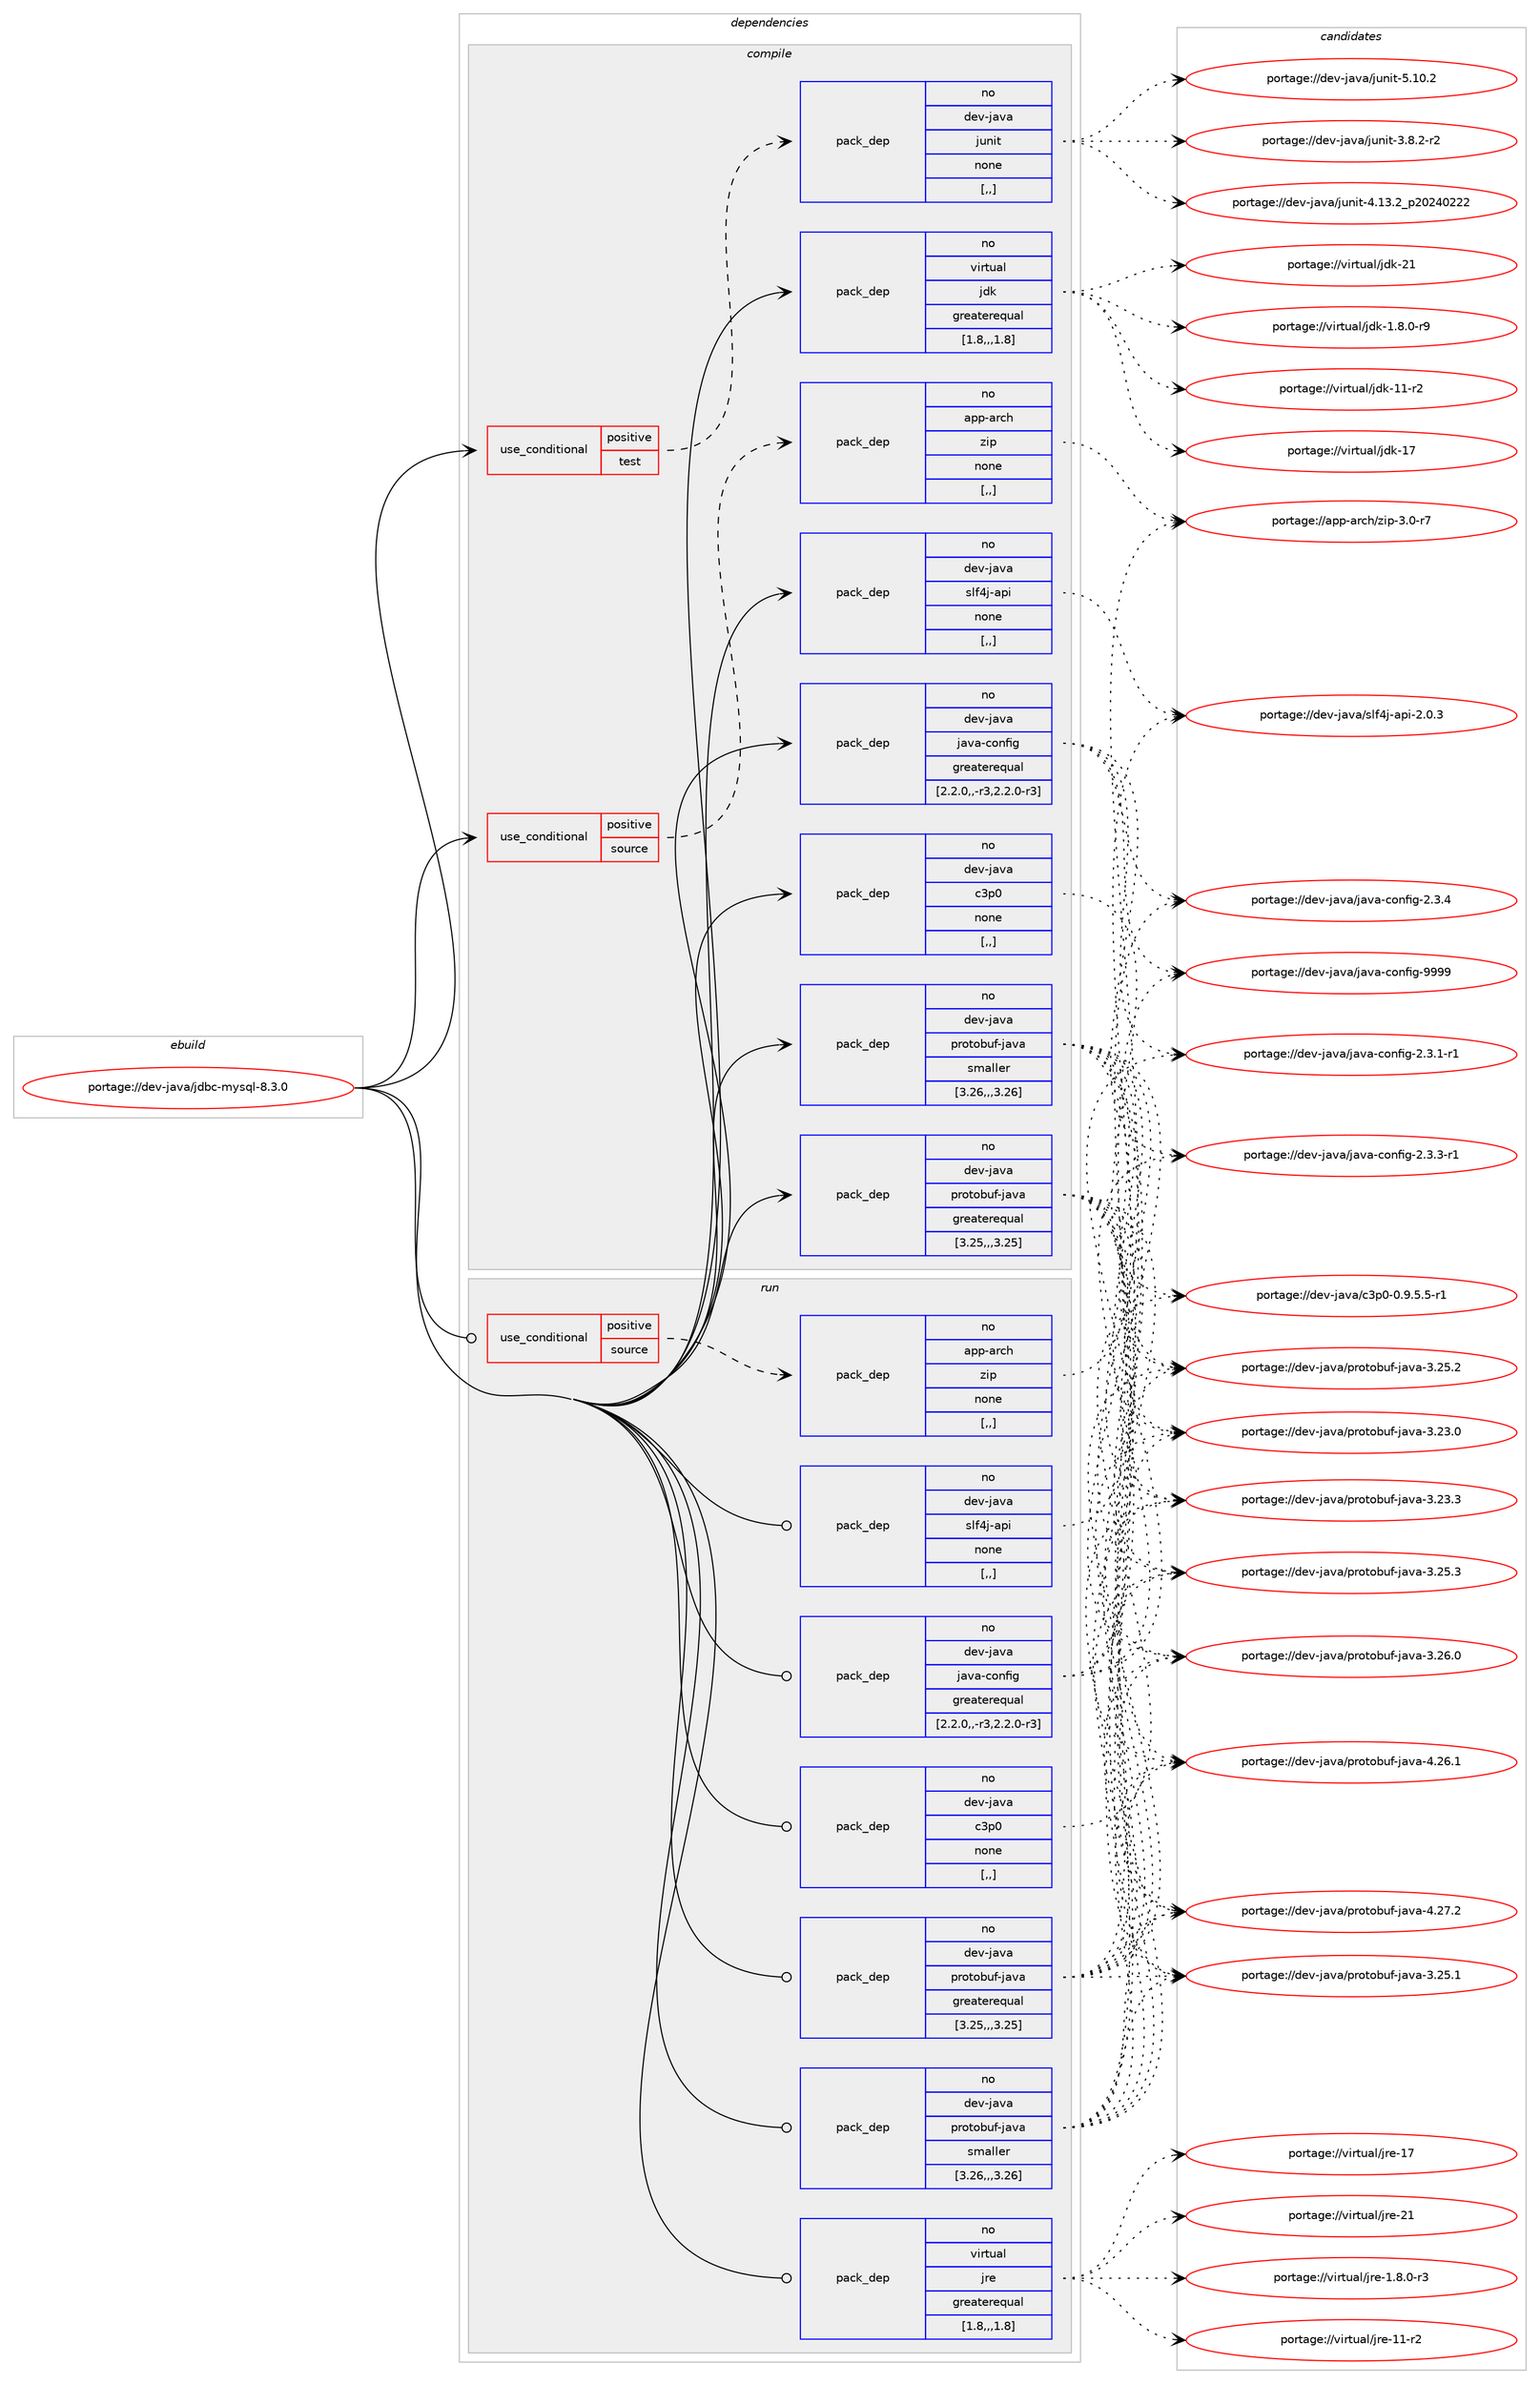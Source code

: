 digraph prolog {

# *************
# Graph options
# *************

newrank=true;
concentrate=true;
compound=true;
graph [rankdir=LR,fontname=Helvetica,fontsize=10,ranksep=1.5];#, ranksep=2.5, nodesep=0.2];
edge  [arrowhead=vee];
node  [fontname=Helvetica,fontsize=10];

# **********
# The ebuild
# **********

subgraph cluster_leftcol {
color=gray;
rank=same;
label=<<i>ebuild</i>>;
id [label="portage://dev-java/jdbc-mysql-8.3.0", color=red, width=4, href="../dev-java/jdbc-mysql-8.3.0.svg"];
}

# ****************
# The dependencies
# ****************

subgraph cluster_midcol {
color=gray;
label=<<i>dependencies</i>>;
subgraph cluster_compile {
fillcolor="#eeeeee";
style=filled;
label=<<i>compile</i>>;
subgraph cond21382 {
dependency92818 [label=<<TABLE BORDER="0" CELLBORDER="1" CELLSPACING="0" CELLPADDING="4"><TR><TD ROWSPAN="3" CELLPADDING="10">use_conditional</TD></TR><TR><TD>positive</TD></TR><TR><TD>source</TD></TR></TABLE>>, shape=none, color=red];
subgraph pack70412 {
dependency92819 [label=<<TABLE BORDER="0" CELLBORDER="1" CELLSPACING="0" CELLPADDING="4" WIDTH="220"><TR><TD ROWSPAN="6" CELLPADDING="30">pack_dep</TD></TR><TR><TD WIDTH="110">no</TD></TR><TR><TD>app-arch</TD></TR><TR><TD>zip</TD></TR><TR><TD>none</TD></TR><TR><TD>[,,]</TD></TR></TABLE>>, shape=none, color=blue];
}
dependency92818:e -> dependency92819:w [weight=20,style="dashed",arrowhead="vee"];
}
id:e -> dependency92818:w [weight=20,style="solid",arrowhead="vee"];
subgraph cond21383 {
dependency92820 [label=<<TABLE BORDER="0" CELLBORDER="1" CELLSPACING="0" CELLPADDING="4"><TR><TD ROWSPAN="3" CELLPADDING="10">use_conditional</TD></TR><TR><TD>positive</TD></TR><TR><TD>test</TD></TR></TABLE>>, shape=none, color=red];
subgraph pack70413 {
dependency92821 [label=<<TABLE BORDER="0" CELLBORDER="1" CELLSPACING="0" CELLPADDING="4" WIDTH="220"><TR><TD ROWSPAN="6" CELLPADDING="30">pack_dep</TD></TR><TR><TD WIDTH="110">no</TD></TR><TR><TD>dev-java</TD></TR><TR><TD>junit</TD></TR><TR><TD>none</TD></TR><TR><TD>[,,]</TD></TR></TABLE>>, shape=none, color=blue];
}
dependency92820:e -> dependency92821:w [weight=20,style="dashed",arrowhead="vee"];
}
id:e -> dependency92820:w [weight=20,style="solid",arrowhead="vee"];
subgraph pack70414 {
dependency92822 [label=<<TABLE BORDER="0" CELLBORDER="1" CELLSPACING="0" CELLPADDING="4" WIDTH="220"><TR><TD ROWSPAN="6" CELLPADDING="30">pack_dep</TD></TR><TR><TD WIDTH="110">no</TD></TR><TR><TD>dev-java</TD></TR><TR><TD>c3p0</TD></TR><TR><TD>none</TD></TR><TR><TD>[,,]</TD></TR></TABLE>>, shape=none, color=blue];
}
id:e -> dependency92822:w [weight=20,style="solid",arrowhead="vee"];
subgraph pack70415 {
dependency92823 [label=<<TABLE BORDER="0" CELLBORDER="1" CELLSPACING="0" CELLPADDING="4" WIDTH="220"><TR><TD ROWSPAN="6" CELLPADDING="30">pack_dep</TD></TR><TR><TD WIDTH="110">no</TD></TR><TR><TD>dev-java</TD></TR><TR><TD>java-config</TD></TR><TR><TD>greaterequal</TD></TR><TR><TD>[2.2.0,,-r3,2.2.0-r3]</TD></TR></TABLE>>, shape=none, color=blue];
}
id:e -> dependency92823:w [weight=20,style="solid",arrowhead="vee"];
subgraph pack70416 {
dependency92824 [label=<<TABLE BORDER="0" CELLBORDER="1" CELLSPACING="0" CELLPADDING="4" WIDTH="220"><TR><TD ROWSPAN="6" CELLPADDING="30">pack_dep</TD></TR><TR><TD WIDTH="110">no</TD></TR><TR><TD>dev-java</TD></TR><TR><TD>protobuf-java</TD></TR><TR><TD>greaterequal</TD></TR><TR><TD>[3.25,,,3.25]</TD></TR></TABLE>>, shape=none, color=blue];
}
id:e -> dependency92824:w [weight=20,style="solid",arrowhead="vee"];
subgraph pack70417 {
dependency92825 [label=<<TABLE BORDER="0" CELLBORDER="1" CELLSPACING="0" CELLPADDING="4" WIDTH="220"><TR><TD ROWSPAN="6" CELLPADDING="30">pack_dep</TD></TR><TR><TD WIDTH="110">no</TD></TR><TR><TD>dev-java</TD></TR><TR><TD>protobuf-java</TD></TR><TR><TD>smaller</TD></TR><TR><TD>[3.26,,,3.26]</TD></TR></TABLE>>, shape=none, color=blue];
}
id:e -> dependency92825:w [weight=20,style="solid",arrowhead="vee"];
subgraph pack70418 {
dependency92826 [label=<<TABLE BORDER="0" CELLBORDER="1" CELLSPACING="0" CELLPADDING="4" WIDTH="220"><TR><TD ROWSPAN="6" CELLPADDING="30">pack_dep</TD></TR><TR><TD WIDTH="110">no</TD></TR><TR><TD>dev-java</TD></TR><TR><TD>slf4j-api</TD></TR><TR><TD>none</TD></TR><TR><TD>[,,]</TD></TR></TABLE>>, shape=none, color=blue];
}
id:e -> dependency92826:w [weight=20,style="solid",arrowhead="vee"];
subgraph pack70419 {
dependency92827 [label=<<TABLE BORDER="0" CELLBORDER="1" CELLSPACING="0" CELLPADDING="4" WIDTH="220"><TR><TD ROWSPAN="6" CELLPADDING="30">pack_dep</TD></TR><TR><TD WIDTH="110">no</TD></TR><TR><TD>virtual</TD></TR><TR><TD>jdk</TD></TR><TR><TD>greaterequal</TD></TR><TR><TD>[1.8,,,1.8]</TD></TR></TABLE>>, shape=none, color=blue];
}
id:e -> dependency92827:w [weight=20,style="solid",arrowhead="vee"];
}
subgraph cluster_compileandrun {
fillcolor="#eeeeee";
style=filled;
label=<<i>compile and run</i>>;
}
subgraph cluster_run {
fillcolor="#eeeeee";
style=filled;
label=<<i>run</i>>;
subgraph cond21384 {
dependency92828 [label=<<TABLE BORDER="0" CELLBORDER="1" CELLSPACING="0" CELLPADDING="4"><TR><TD ROWSPAN="3" CELLPADDING="10">use_conditional</TD></TR><TR><TD>positive</TD></TR><TR><TD>source</TD></TR></TABLE>>, shape=none, color=red];
subgraph pack70420 {
dependency92829 [label=<<TABLE BORDER="0" CELLBORDER="1" CELLSPACING="0" CELLPADDING="4" WIDTH="220"><TR><TD ROWSPAN="6" CELLPADDING="30">pack_dep</TD></TR><TR><TD WIDTH="110">no</TD></TR><TR><TD>app-arch</TD></TR><TR><TD>zip</TD></TR><TR><TD>none</TD></TR><TR><TD>[,,]</TD></TR></TABLE>>, shape=none, color=blue];
}
dependency92828:e -> dependency92829:w [weight=20,style="dashed",arrowhead="vee"];
}
id:e -> dependency92828:w [weight=20,style="solid",arrowhead="odot"];
subgraph pack70421 {
dependency92830 [label=<<TABLE BORDER="0" CELLBORDER="1" CELLSPACING="0" CELLPADDING="4" WIDTH="220"><TR><TD ROWSPAN="6" CELLPADDING="30">pack_dep</TD></TR><TR><TD WIDTH="110">no</TD></TR><TR><TD>dev-java</TD></TR><TR><TD>c3p0</TD></TR><TR><TD>none</TD></TR><TR><TD>[,,]</TD></TR></TABLE>>, shape=none, color=blue];
}
id:e -> dependency92830:w [weight=20,style="solid",arrowhead="odot"];
subgraph pack70422 {
dependency92831 [label=<<TABLE BORDER="0" CELLBORDER="1" CELLSPACING="0" CELLPADDING="4" WIDTH="220"><TR><TD ROWSPAN="6" CELLPADDING="30">pack_dep</TD></TR><TR><TD WIDTH="110">no</TD></TR><TR><TD>dev-java</TD></TR><TR><TD>java-config</TD></TR><TR><TD>greaterequal</TD></TR><TR><TD>[2.2.0,,-r3,2.2.0-r3]</TD></TR></TABLE>>, shape=none, color=blue];
}
id:e -> dependency92831:w [weight=20,style="solid",arrowhead="odot"];
subgraph pack70423 {
dependency92832 [label=<<TABLE BORDER="0" CELLBORDER="1" CELLSPACING="0" CELLPADDING="4" WIDTH="220"><TR><TD ROWSPAN="6" CELLPADDING="30">pack_dep</TD></TR><TR><TD WIDTH="110">no</TD></TR><TR><TD>dev-java</TD></TR><TR><TD>protobuf-java</TD></TR><TR><TD>greaterequal</TD></TR><TR><TD>[3.25,,,3.25]</TD></TR></TABLE>>, shape=none, color=blue];
}
id:e -> dependency92832:w [weight=20,style="solid",arrowhead="odot"];
subgraph pack70424 {
dependency92833 [label=<<TABLE BORDER="0" CELLBORDER="1" CELLSPACING="0" CELLPADDING="4" WIDTH="220"><TR><TD ROWSPAN="6" CELLPADDING="30">pack_dep</TD></TR><TR><TD WIDTH="110">no</TD></TR><TR><TD>dev-java</TD></TR><TR><TD>protobuf-java</TD></TR><TR><TD>smaller</TD></TR><TR><TD>[3.26,,,3.26]</TD></TR></TABLE>>, shape=none, color=blue];
}
id:e -> dependency92833:w [weight=20,style="solid",arrowhead="odot"];
subgraph pack70425 {
dependency92834 [label=<<TABLE BORDER="0" CELLBORDER="1" CELLSPACING="0" CELLPADDING="4" WIDTH="220"><TR><TD ROWSPAN="6" CELLPADDING="30">pack_dep</TD></TR><TR><TD WIDTH="110">no</TD></TR><TR><TD>dev-java</TD></TR><TR><TD>slf4j-api</TD></TR><TR><TD>none</TD></TR><TR><TD>[,,]</TD></TR></TABLE>>, shape=none, color=blue];
}
id:e -> dependency92834:w [weight=20,style="solid",arrowhead="odot"];
subgraph pack70426 {
dependency92835 [label=<<TABLE BORDER="0" CELLBORDER="1" CELLSPACING="0" CELLPADDING="4" WIDTH="220"><TR><TD ROWSPAN="6" CELLPADDING="30">pack_dep</TD></TR><TR><TD WIDTH="110">no</TD></TR><TR><TD>virtual</TD></TR><TR><TD>jre</TD></TR><TR><TD>greaterequal</TD></TR><TR><TD>[1.8,,,1.8]</TD></TR></TABLE>>, shape=none, color=blue];
}
id:e -> dependency92835:w [weight=20,style="solid",arrowhead="odot"];
}
}

# **************
# The candidates
# **************

subgraph cluster_choices {
rank=same;
color=gray;
label=<<i>candidates</i>>;

subgraph choice70412 {
color=black;
nodesep=1;
choice9711211245971149910447122105112455146484511455 [label="portage://app-arch/zip-3.0-r7", color=red, width=4,href="../app-arch/zip-3.0-r7.svg"];
dependency92819:e -> choice9711211245971149910447122105112455146484511455:w [style=dotted,weight="100"];
}
subgraph choice70413 {
color=black;
nodesep=1;
choice100101118451069711897471061171101051164551465646504511450 [label="portage://dev-java/junit-3.8.2-r2", color=red, width=4,href="../dev-java/junit-3.8.2-r2.svg"];
choice1001011184510697118974710611711010511645524649514650951125048505248505050 [label="portage://dev-java/junit-4.13.2_p20240222", color=red, width=4,href="../dev-java/junit-4.13.2_p20240222.svg"];
choice1001011184510697118974710611711010511645534649484650 [label="portage://dev-java/junit-5.10.2", color=red, width=4,href="../dev-java/junit-5.10.2.svg"];
dependency92821:e -> choice100101118451069711897471061171101051164551465646504511450:w [style=dotted,weight="100"];
dependency92821:e -> choice1001011184510697118974710611711010511645524649514650951125048505248505050:w [style=dotted,weight="100"];
dependency92821:e -> choice1001011184510697118974710611711010511645534649484650:w [style=dotted,weight="100"];
}
subgraph choice70414 {
color=black;
nodesep=1;
choice1001011184510697118974799511124845484657465346534511449 [label="portage://dev-java/c3p0-0.9.5.5-r1", color=red, width=4,href="../dev-java/c3p0-0.9.5.5-r1.svg"];
dependency92822:e -> choice1001011184510697118974799511124845484657465346534511449:w [style=dotted,weight="100"];
}
subgraph choice70415 {
color=black;
nodesep=1;
choice10010111845106971189747106971189745991111101021051034550465146494511449 [label="portage://dev-java/java-config-2.3.1-r1", color=red, width=4,href="../dev-java/java-config-2.3.1-r1.svg"];
choice10010111845106971189747106971189745991111101021051034550465146514511449 [label="portage://dev-java/java-config-2.3.3-r1", color=red, width=4,href="../dev-java/java-config-2.3.3-r1.svg"];
choice1001011184510697118974710697118974599111110102105103455046514652 [label="portage://dev-java/java-config-2.3.4", color=red, width=4,href="../dev-java/java-config-2.3.4.svg"];
choice10010111845106971189747106971189745991111101021051034557575757 [label="portage://dev-java/java-config-9999", color=red, width=4,href="../dev-java/java-config-9999.svg"];
dependency92823:e -> choice10010111845106971189747106971189745991111101021051034550465146494511449:w [style=dotted,weight="100"];
dependency92823:e -> choice10010111845106971189747106971189745991111101021051034550465146514511449:w [style=dotted,weight="100"];
dependency92823:e -> choice1001011184510697118974710697118974599111110102105103455046514652:w [style=dotted,weight="100"];
dependency92823:e -> choice10010111845106971189747106971189745991111101021051034557575757:w [style=dotted,weight="100"];
}
subgraph choice70416 {
color=black;
nodesep=1;
choice100101118451069711897471121141111161119811710245106971189745514650514648 [label="portage://dev-java/protobuf-java-3.23.0", color=red, width=4,href="../dev-java/protobuf-java-3.23.0.svg"];
choice100101118451069711897471121141111161119811710245106971189745514650514651 [label="portage://dev-java/protobuf-java-3.23.3", color=red, width=4,href="../dev-java/protobuf-java-3.23.3.svg"];
choice100101118451069711897471121141111161119811710245106971189745514650534649 [label="portage://dev-java/protobuf-java-3.25.1", color=red, width=4,href="../dev-java/protobuf-java-3.25.1.svg"];
choice100101118451069711897471121141111161119811710245106971189745514650534650 [label="portage://dev-java/protobuf-java-3.25.2", color=red, width=4,href="../dev-java/protobuf-java-3.25.2.svg"];
choice100101118451069711897471121141111161119811710245106971189745514650534651 [label="portage://dev-java/protobuf-java-3.25.3", color=red, width=4,href="../dev-java/protobuf-java-3.25.3.svg"];
choice100101118451069711897471121141111161119811710245106971189745514650544648 [label="portage://dev-java/protobuf-java-3.26.0", color=red, width=4,href="../dev-java/protobuf-java-3.26.0.svg"];
choice100101118451069711897471121141111161119811710245106971189745524650544649 [label="portage://dev-java/protobuf-java-4.26.1", color=red, width=4,href="../dev-java/protobuf-java-4.26.1.svg"];
choice100101118451069711897471121141111161119811710245106971189745524650554650 [label="portage://dev-java/protobuf-java-4.27.2", color=red, width=4,href="../dev-java/protobuf-java-4.27.2.svg"];
dependency92824:e -> choice100101118451069711897471121141111161119811710245106971189745514650514648:w [style=dotted,weight="100"];
dependency92824:e -> choice100101118451069711897471121141111161119811710245106971189745514650514651:w [style=dotted,weight="100"];
dependency92824:e -> choice100101118451069711897471121141111161119811710245106971189745514650534649:w [style=dotted,weight="100"];
dependency92824:e -> choice100101118451069711897471121141111161119811710245106971189745514650534650:w [style=dotted,weight="100"];
dependency92824:e -> choice100101118451069711897471121141111161119811710245106971189745514650534651:w [style=dotted,weight="100"];
dependency92824:e -> choice100101118451069711897471121141111161119811710245106971189745514650544648:w [style=dotted,weight="100"];
dependency92824:e -> choice100101118451069711897471121141111161119811710245106971189745524650544649:w [style=dotted,weight="100"];
dependency92824:e -> choice100101118451069711897471121141111161119811710245106971189745524650554650:w [style=dotted,weight="100"];
}
subgraph choice70417 {
color=black;
nodesep=1;
choice100101118451069711897471121141111161119811710245106971189745514650514648 [label="portage://dev-java/protobuf-java-3.23.0", color=red, width=4,href="../dev-java/protobuf-java-3.23.0.svg"];
choice100101118451069711897471121141111161119811710245106971189745514650514651 [label="portage://dev-java/protobuf-java-3.23.3", color=red, width=4,href="../dev-java/protobuf-java-3.23.3.svg"];
choice100101118451069711897471121141111161119811710245106971189745514650534649 [label="portage://dev-java/protobuf-java-3.25.1", color=red, width=4,href="../dev-java/protobuf-java-3.25.1.svg"];
choice100101118451069711897471121141111161119811710245106971189745514650534650 [label="portage://dev-java/protobuf-java-3.25.2", color=red, width=4,href="../dev-java/protobuf-java-3.25.2.svg"];
choice100101118451069711897471121141111161119811710245106971189745514650534651 [label="portage://dev-java/protobuf-java-3.25.3", color=red, width=4,href="../dev-java/protobuf-java-3.25.3.svg"];
choice100101118451069711897471121141111161119811710245106971189745514650544648 [label="portage://dev-java/protobuf-java-3.26.0", color=red, width=4,href="../dev-java/protobuf-java-3.26.0.svg"];
choice100101118451069711897471121141111161119811710245106971189745524650544649 [label="portage://dev-java/protobuf-java-4.26.1", color=red, width=4,href="../dev-java/protobuf-java-4.26.1.svg"];
choice100101118451069711897471121141111161119811710245106971189745524650554650 [label="portage://dev-java/protobuf-java-4.27.2", color=red, width=4,href="../dev-java/protobuf-java-4.27.2.svg"];
dependency92825:e -> choice100101118451069711897471121141111161119811710245106971189745514650514648:w [style=dotted,weight="100"];
dependency92825:e -> choice100101118451069711897471121141111161119811710245106971189745514650514651:w [style=dotted,weight="100"];
dependency92825:e -> choice100101118451069711897471121141111161119811710245106971189745514650534649:w [style=dotted,weight="100"];
dependency92825:e -> choice100101118451069711897471121141111161119811710245106971189745514650534650:w [style=dotted,weight="100"];
dependency92825:e -> choice100101118451069711897471121141111161119811710245106971189745514650534651:w [style=dotted,weight="100"];
dependency92825:e -> choice100101118451069711897471121141111161119811710245106971189745514650544648:w [style=dotted,weight="100"];
dependency92825:e -> choice100101118451069711897471121141111161119811710245106971189745524650544649:w [style=dotted,weight="100"];
dependency92825:e -> choice100101118451069711897471121141111161119811710245106971189745524650554650:w [style=dotted,weight="100"];
}
subgraph choice70418 {
color=black;
nodesep=1;
choice10010111845106971189747115108102521064597112105455046484651 [label="portage://dev-java/slf4j-api-2.0.3", color=red, width=4,href="../dev-java/slf4j-api-2.0.3.svg"];
dependency92826:e -> choice10010111845106971189747115108102521064597112105455046484651:w [style=dotted,weight="100"];
}
subgraph choice70419 {
color=black;
nodesep=1;
choice11810511411611797108471061001074549465646484511457 [label="portage://virtual/jdk-1.8.0-r9", color=red, width=4,href="../virtual/jdk-1.8.0-r9.svg"];
choice11810511411611797108471061001074549494511450 [label="portage://virtual/jdk-11-r2", color=red, width=4,href="../virtual/jdk-11-r2.svg"];
choice1181051141161179710847106100107454955 [label="portage://virtual/jdk-17", color=red, width=4,href="../virtual/jdk-17.svg"];
choice1181051141161179710847106100107455049 [label="portage://virtual/jdk-21", color=red, width=4,href="../virtual/jdk-21.svg"];
dependency92827:e -> choice11810511411611797108471061001074549465646484511457:w [style=dotted,weight="100"];
dependency92827:e -> choice11810511411611797108471061001074549494511450:w [style=dotted,weight="100"];
dependency92827:e -> choice1181051141161179710847106100107454955:w [style=dotted,weight="100"];
dependency92827:e -> choice1181051141161179710847106100107455049:w [style=dotted,weight="100"];
}
subgraph choice70420 {
color=black;
nodesep=1;
choice9711211245971149910447122105112455146484511455 [label="portage://app-arch/zip-3.0-r7", color=red, width=4,href="../app-arch/zip-3.0-r7.svg"];
dependency92829:e -> choice9711211245971149910447122105112455146484511455:w [style=dotted,weight="100"];
}
subgraph choice70421 {
color=black;
nodesep=1;
choice1001011184510697118974799511124845484657465346534511449 [label="portage://dev-java/c3p0-0.9.5.5-r1", color=red, width=4,href="../dev-java/c3p0-0.9.5.5-r1.svg"];
dependency92830:e -> choice1001011184510697118974799511124845484657465346534511449:w [style=dotted,weight="100"];
}
subgraph choice70422 {
color=black;
nodesep=1;
choice10010111845106971189747106971189745991111101021051034550465146494511449 [label="portage://dev-java/java-config-2.3.1-r1", color=red, width=4,href="../dev-java/java-config-2.3.1-r1.svg"];
choice10010111845106971189747106971189745991111101021051034550465146514511449 [label="portage://dev-java/java-config-2.3.3-r1", color=red, width=4,href="../dev-java/java-config-2.3.3-r1.svg"];
choice1001011184510697118974710697118974599111110102105103455046514652 [label="portage://dev-java/java-config-2.3.4", color=red, width=4,href="../dev-java/java-config-2.3.4.svg"];
choice10010111845106971189747106971189745991111101021051034557575757 [label="portage://dev-java/java-config-9999", color=red, width=4,href="../dev-java/java-config-9999.svg"];
dependency92831:e -> choice10010111845106971189747106971189745991111101021051034550465146494511449:w [style=dotted,weight="100"];
dependency92831:e -> choice10010111845106971189747106971189745991111101021051034550465146514511449:w [style=dotted,weight="100"];
dependency92831:e -> choice1001011184510697118974710697118974599111110102105103455046514652:w [style=dotted,weight="100"];
dependency92831:e -> choice10010111845106971189747106971189745991111101021051034557575757:w [style=dotted,weight="100"];
}
subgraph choice70423 {
color=black;
nodesep=1;
choice100101118451069711897471121141111161119811710245106971189745514650514648 [label="portage://dev-java/protobuf-java-3.23.0", color=red, width=4,href="../dev-java/protobuf-java-3.23.0.svg"];
choice100101118451069711897471121141111161119811710245106971189745514650514651 [label="portage://dev-java/protobuf-java-3.23.3", color=red, width=4,href="../dev-java/protobuf-java-3.23.3.svg"];
choice100101118451069711897471121141111161119811710245106971189745514650534649 [label="portage://dev-java/protobuf-java-3.25.1", color=red, width=4,href="../dev-java/protobuf-java-3.25.1.svg"];
choice100101118451069711897471121141111161119811710245106971189745514650534650 [label="portage://dev-java/protobuf-java-3.25.2", color=red, width=4,href="../dev-java/protobuf-java-3.25.2.svg"];
choice100101118451069711897471121141111161119811710245106971189745514650534651 [label="portage://dev-java/protobuf-java-3.25.3", color=red, width=4,href="../dev-java/protobuf-java-3.25.3.svg"];
choice100101118451069711897471121141111161119811710245106971189745514650544648 [label="portage://dev-java/protobuf-java-3.26.0", color=red, width=4,href="../dev-java/protobuf-java-3.26.0.svg"];
choice100101118451069711897471121141111161119811710245106971189745524650544649 [label="portage://dev-java/protobuf-java-4.26.1", color=red, width=4,href="../dev-java/protobuf-java-4.26.1.svg"];
choice100101118451069711897471121141111161119811710245106971189745524650554650 [label="portage://dev-java/protobuf-java-4.27.2", color=red, width=4,href="../dev-java/protobuf-java-4.27.2.svg"];
dependency92832:e -> choice100101118451069711897471121141111161119811710245106971189745514650514648:w [style=dotted,weight="100"];
dependency92832:e -> choice100101118451069711897471121141111161119811710245106971189745514650514651:w [style=dotted,weight="100"];
dependency92832:e -> choice100101118451069711897471121141111161119811710245106971189745514650534649:w [style=dotted,weight="100"];
dependency92832:e -> choice100101118451069711897471121141111161119811710245106971189745514650534650:w [style=dotted,weight="100"];
dependency92832:e -> choice100101118451069711897471121141111161119811710245106971189745514650534651:w [style=dotted,weight="100"];
dependency92832:e -> choice100101118451069711897471121141111161119811710245106971189745514650544648:w [style=dotted,weight="100"];
dependency92832:e -> choice100101118451069711897471121141111161119811710245106971189745524650544649:w [style=dotted,weight="100"];
dependency92832:e -> choice100101118451069711897471121141111161119811710245106971189745524650554650:w [style=dotted,weight="100"];
}
subgraph choice70424 {
color=black;
nodesep=1;
choice100101118451069711897471121141111161119811710245106971189745514650514648 [label="portage://dev-java/protobuf-java-3.23.0", color=red, width=4,href="../dev-java/protobuf-java-3.23.0.svg"];
choice100101118451069711897471121141111161119811710245106971189745514650514651 [label="portage://dev-java/protobuf-java-3.23.3", color=red, width=4,href="../dev-java/protobuf-java-3.23.3.svg"];
choice100101118451069711897471121141111161119811710245106971189745514650534649 [label="portage://dev-java/protobuf-java-3.25.1", color=red, width=4,href="../dev-java/protobuf-java-3.25.1.svg"];
choice100101118451069711897471121141111161119811710245106971189745514650534650 [label="portage://dev-java/protobuf-java-3.25.2", color=red, width=4,href="../dev-java/protobuf-java-3.25.2.svg"];
choice100101118451069711897471121141111161119811710245106971189745514650534651 [label="portage://dev-java/protobuf-java-3.25.3", color=red, width=4,href="../dev-java/protobuf-java-3.25.3.svg"];
choice100101118451069711897471121141111161119811710245106971189745514650544648 [label="portage://dev-java/protobuf-java-3.26.0", color=red, width=4,href="../dev-java/protobuf-java-3.26.0.svg"];
choice100101118451069711897471121141111161119811710245106971189745524650544649 [label="portage://dev-java/protobuf-java-4.26.1", color=red, width=4,href="../dev-java/protobuf-java-4.26.1.svg"];
choice100101118451069711897471121141111161119811710245106971189745524650554650 [label="portage://dev-java/protobuf-java-4.27.2", color=red, width=4,href="../dev-java/protobuf-java-4.27.2.svg"];
dependency92833:e -> choice100101118451069711897471121141111161119811710245106971189745514650514648:w [style=dotted,weight="100"];
dependency92833:e -> choice100101118451069711897471121141111161119811710245106971189745514650514651:w [style=dotted,weight="100"];
dependency92833:e -> choice100101118451069711897471121141111161119811710245106971189745514650534649:w [style=dotted,weight="100"];
dependency92833:e -> choice100101118451069711897471121141111161119811710245106971189745514650534650:w [style=dotted,weight="100"];
dependency92833:e -> choice100101118451069711897471121141111161119811710245106971189745514650534651:w [style=dotted,weight="100"];
dependency92833:e -> choice100101118451069711897471121141111161119811710245106971189745514650544648:w [style=dotted,weight="100"];
dependency92833:e -> choice100101118451069711897471121141111161119811710245106971189745524650544649:w [style=dotted,weight="100"];
dependency92833:e -> choice100101118451069711897471121141111161119811710245106971189745524650554650:w [style=dotted,weight="100"];
}
subgraph choice70425 {
color=black;
nodesep=1;
choice10010111845106971189747115108102521064597112105455046484651 [label="portage://dev-java/slf4j-api-2.0.3", color=red, width=4,href="../dev-java/slf4j-api-2.0.3.svg"];
dependency92834:e -> choice10010111845106971189747115108102521064597112105455046484651:w [style=dotted,weight="100"];
}
subgraph choice70426 {
color=black;
nodesep=1;
choice11810511411611797108471061141014549465646484511451 [label="portage://virtual/jre-1.8.0-r3", color=red, width=4,href="../virtual/jre-1.8.0-r3.svg"];
choice11810511411611797108471061141014549494511450 [label="portage://virtual/jre-11-r2", color=red, width=4,href="../virtual/jre-11-r2.svg"];
choice1181051141161179710847106114101454955 [label="portage://virtual/jre-17", color=red, width=4,href="../virtual/jre-17.svg"];
choice1181051141161179710847106114101455049 [label="portage://virtual/jre-21", color=red, width=4,href="../virtual/jre-21.svg"];
dependency92835:e -> choice11810511411611797108471061141014549465646484511451:w [style=dotted,weight="100"];
dependency92835:e -> choice11810511411611797108471061141014549494511450:w [style=dotted,weight="100"];
dependency92835:e -> choice1181051141161179710847106114101454955:w [style=dotted,weight="100"];
dependency92835:e -> choice1181051141161179710847106114101455049:w [style=dotted,weight="100"];
}
}

}
